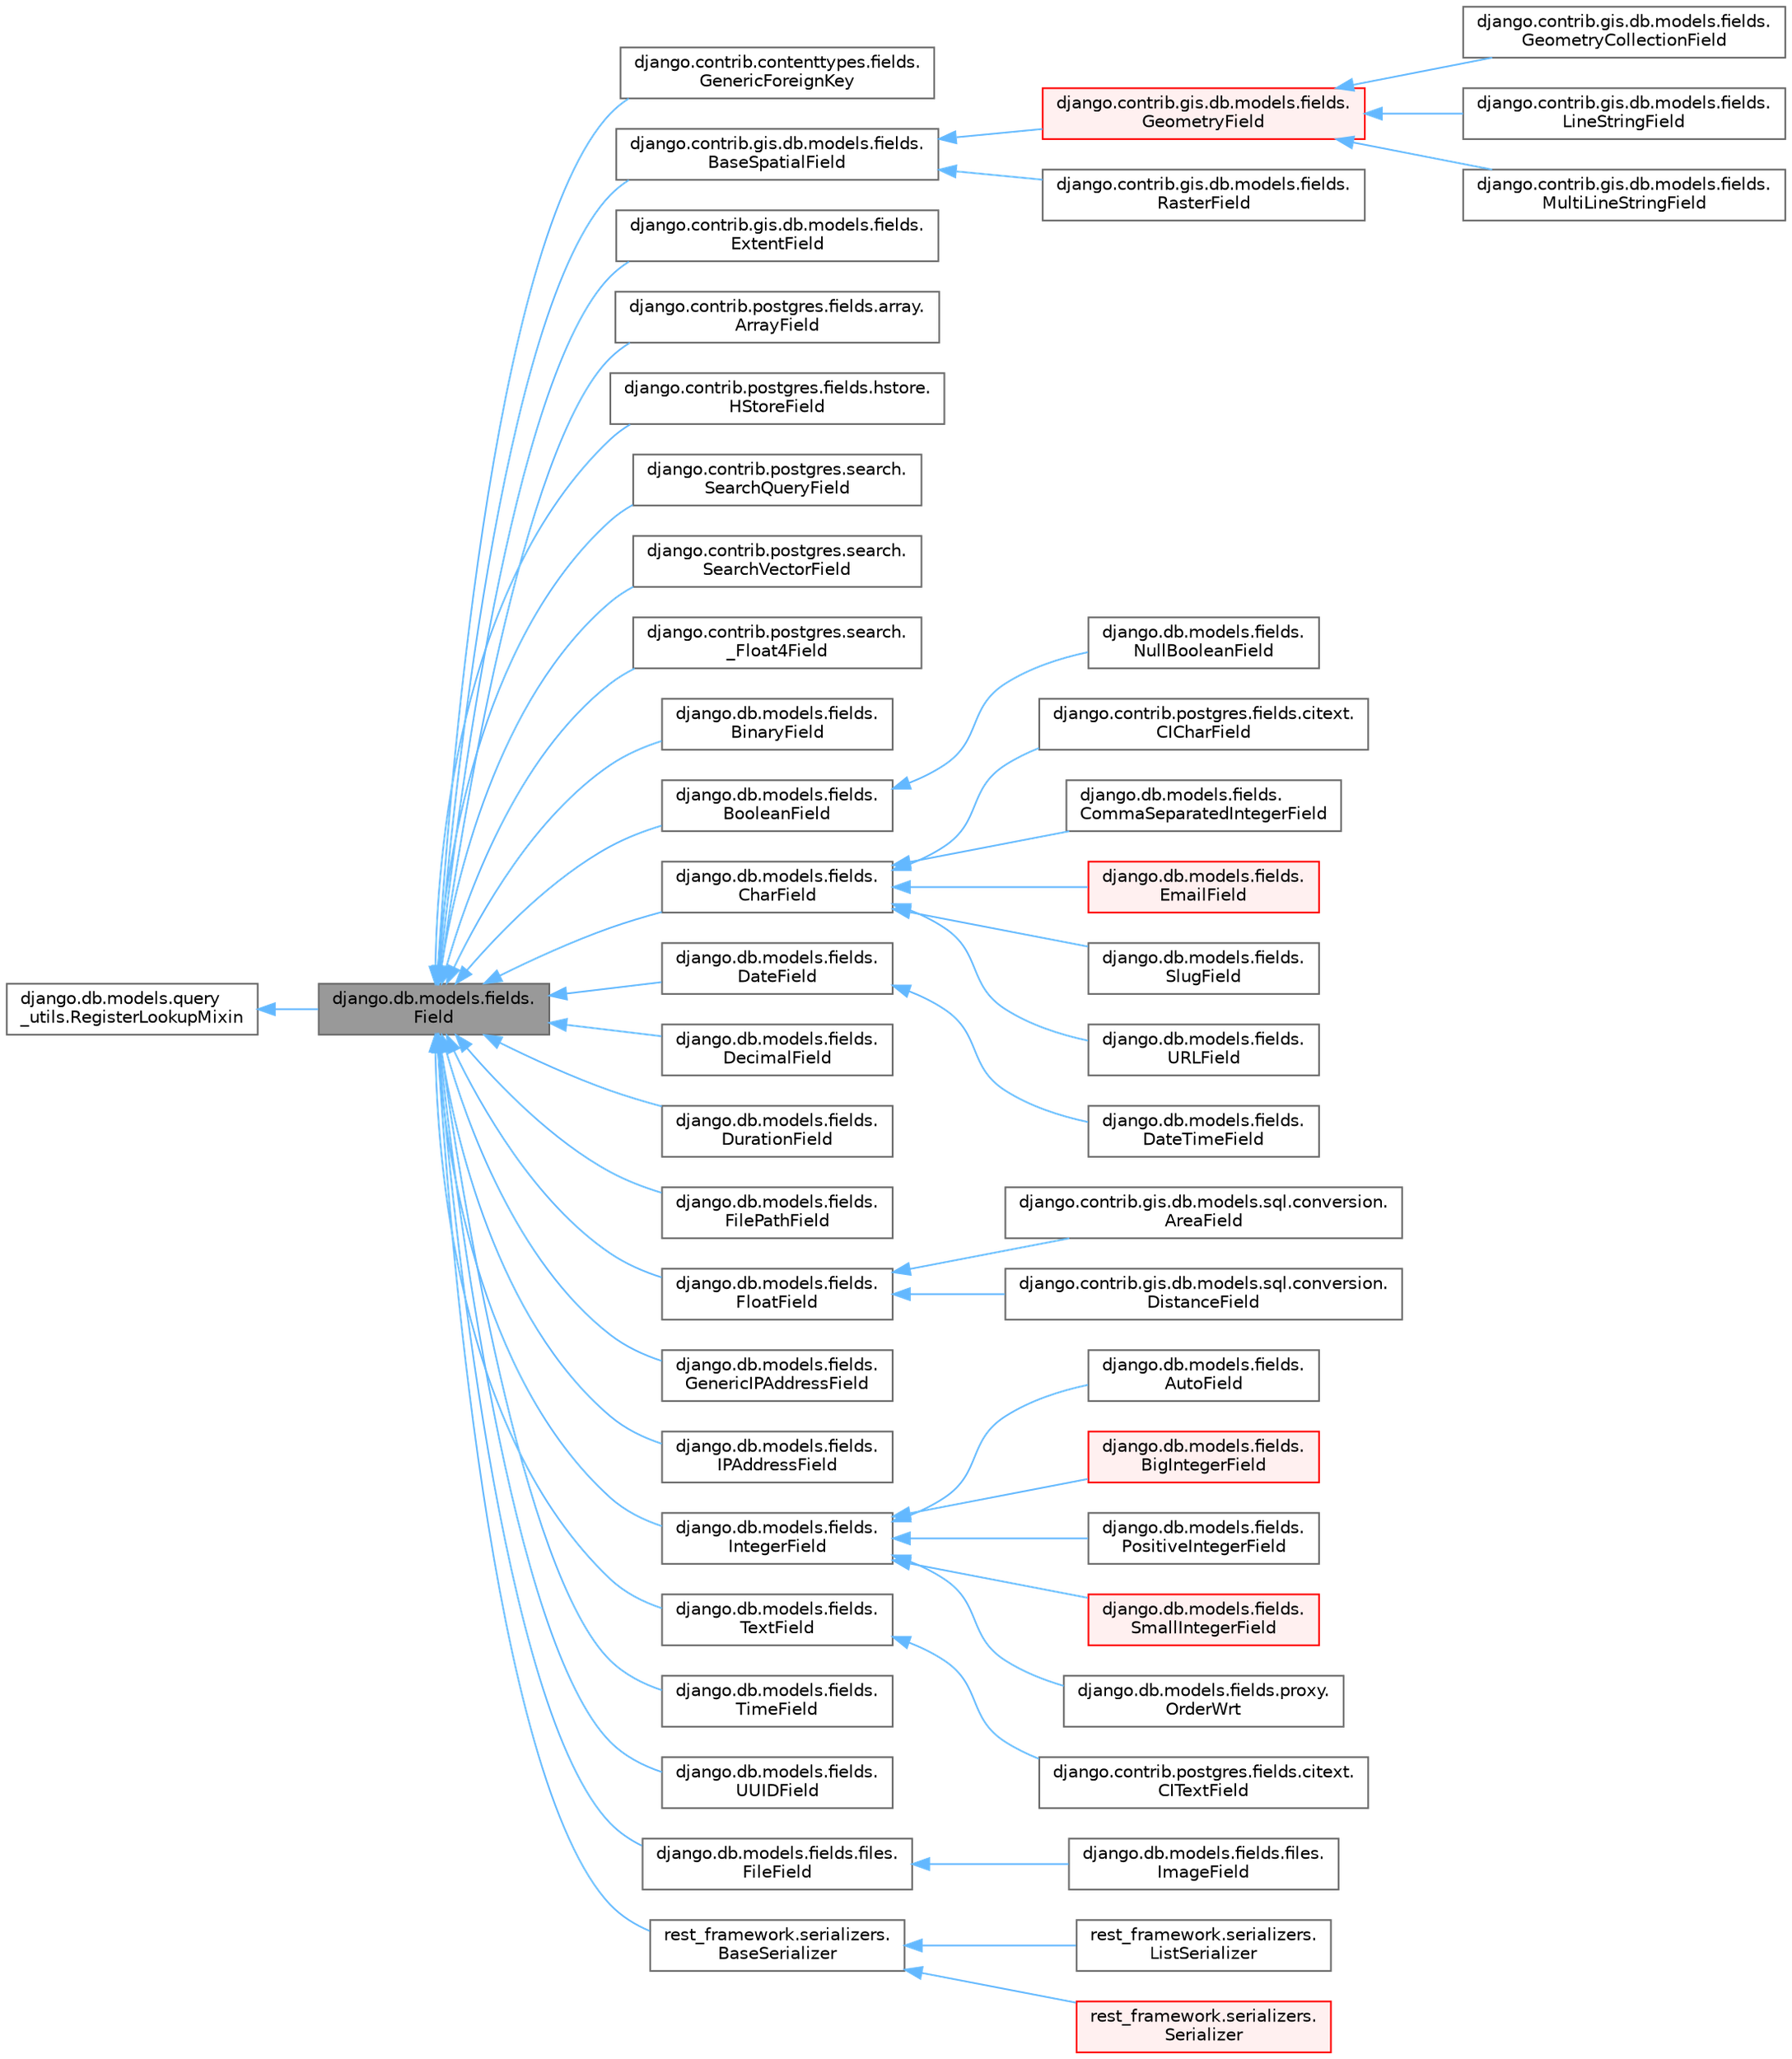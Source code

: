 digraph "django.db.models.fields.Field"
{
 // LATEX_PDF_SIZE
  bgcolor="transparent";
  edge [fontname=Helvetica,fontsize=10,labelfontname=Helvetica,labelfontsize=10];
  node [fontname=Helvetica,fontsize=10,shape=box,height=0.2,width=0.4];
  rankdir="LR";
  Node1 [id="Node000001",label="django.db.models.fields.\lField",height=0.2,width=0.4,color="gray40", fillcolor="grey60", style="filled", fontcolor="black",tooltip=" "];
  Node2 -> Node1 [id="edge49_Node000001_Node000002",dir="back",color="steelblue1",style="solid",tooltip=" "];
  Node2 [id="Node000002",label="django.db.models.query\l_utils.RegisterLookupMixin",height=0.2,width=0.4,color="gray40", fillcolor="white", style="filled",URL="$classdjango_1_1db_1_1models_1_1query__utils_1_1RegisterLookupMixin.html",tooltip=" "];
  Node1 -> Node3 [id="edge50_Node000001_Node000003",dir="back",color="steelblue1",style="solid",tooltip=" "];
  Node3 [id="Node000003",label="django.contrib.contenttypes.fields.\lGenericForeignKey",height=0.2,width=0.4,color="gray40", fillcolor="white", style="filled",URL="$classdjango_1_1contrib_1_1contenttypes_1_1fields_1_1GenericForeignKey.html",tooltip=" "];
  Node1 -> Node4 [id="edge51_Node000001_Node000004",dir="back",color="steelblue1",style="solid",tooltip=" "];
  Node4 [id="Node000004",label="django.contrib.gis.db.models.fields.\lBaseSpatialField",height=0.2,width=0.4,color="gray40", fillcolor="white", style="filled",URL="$classdjango_1_1contrib_1_1gis_1_1db_1_1models_1_1fields_1_1BaseSpatialField.html",tooltip=" "];
  Node4 -> Node5 [id="edge52_Node000004_Node000005",dir="back",color="steelblue1",style="solid",tooltip=" "];
  Node5 [id="Node000005",label="django.contrib.gis.db.models.fields.\lGeometryField",height=0.2,width=0.4,color="red", fillcolor="#FFF0F0", style="filled",URL="$classdjango_1_1contrib_1_1gis_1_1db_1_1models_1_1fields_1_1GeometryField.html",tooltip=" "];
  Node5 -> Node6 [id="edge53_Node000005_Node000006",dir="back",color="steelblue1",style="solid",tooltip=" "];
  Node6 [id="Node000006",label="django.contrib.gis.db.models.fields.\lGeometryCollectionField",height=0.2,width=0.4,color="gray40", fillcolor="white", style="filled",URL="$classdjango_1_1contrib_1_1gis_1_1db_1_1models_1_1fields_1_1GeometryCollectionField.html",tooltip=" "];
  Node5 -> Node7 [id="edge54_Node000005_Node000007",dir="back",color="steelblue1",style="solid",tooltip=" "];
  Node7 [id="Node000007",label="django.contrib.gis.db.models.fields.\lLineStringField",height=0.2,width=0.4,color="gray40", fillcolor="white", style="filled",URL="$classdjango_1_1contrib_1_1gis_1_1db_1_1models_1_1fields_1_1LineStringField.html",tooltip=" "];
  Node5 -> Node8 [id="edge55_Node000005_Node000008",dir="back",color="steelblue1",style="solid",tooltip=" "];
  Node8 [id="Node000008",label="django.contrib.gis.db.models.fields.\lMultiLineStringField",height=0.2,width=0.4,color="gray40", fillcolor="white", style="filled",URL="$classdjango_1_1contrib_1_1gis_1_1db_1_1models_1_1fields_1_1MultiLineStringField.html",tooltip=" "];
  Node4 -> Node13 [id="edge56_Node000004_Node000013",dir="back",color="steelblue1",style="solid",tooltip=" "];
  Node13 [id="Node000013",label="django.contrib.gis.db.models.fields.\lRasterField",height=0.2,width=0.4,color="gray40", fillcolor="white", style="filled",URL="$classdjango_1_1contrib_1_1gis_1_1db_1_1models_1_1fields_1_1RasterField.html",tooltip=" "];
  Node1 -> Node14 [id="edge57_Node000001_Node000014",dir="back",color="steelblue1",style="solid",tooltip=" "];
  Node14 [id="Node000014",label="django.contrib.gis.db.models.fields.\lExtentField",height=0.2,width=0.4,color="gray40", fillcolor="white", style="filled",URL="$classdjango_1_1contrib_1_1gis_1_1db_1_1models_1_1fields_1_1ExtentField.html",tooltip=" "];
  Node1 -> Node15 [id="edge58_Node000001_Node000015",dir="back",color="steelblue1",style="solid",tooltip=" "];
  Node15 [id="Node000015",label="django.contrib.postgres.fields.array.\lArrayField",height=0.2,width=0.4,color="gray40", fillcolor="white", style="filled",URL="$classdjango_1_1contrib_1_1postgres_1_1fields_1_1array_1_1ArrayField.html",tooltip=" "];
  Node1 -> Node16 [id="edge59_Node000001_Node000016",dir="back",color="steelblue1",style="solid",tooltip=" "];
  Node16 [id="Node000016",label="django.contrib.postgres.fields.hstore.\lHStoreField",height=0.2,width=0.4,color="gray40", fillcolor="white", style="filled",URL="$classdjango_1_1contrib_1_1postgres_1_1fields_1_1hstore_1_1HStoreField.html",tooltip=" "];
  Node1 -> Node17 [id="edge60_Node000001_Node000017",dir="back",color="steelblue1",style="solid",tooltip=" "];
  Node17 [id="Node000017",label="django.contrib.postgres.search.\lSearchQueryField",height=0.2,width=0.4,color="gray40", fillcolor="white", style="filled",URL="$classdjango_1_1contrib_1_1postgres_1_1search_1_1SearchQueryField.html",tooltip=" "];
  Node1 -> Node18 [id="edge61_Node000001_Node000018",dir="back",color="steelblue1",style="solid",tooltip=" "];
  Node18 [id="Node000018",label="django.contrib.postgres.search.\lSearchVectorField",height=0.2,width=0.4,color="gray40", fillcolor="white", style="filled",URL="$classdjango_1_1contrib_1_1postgres_1_1search_1_1SearchVectorField.html",tooltip=" "];
  Node1 -> Node19 [id="edge62_Node000001_Node000019",dir="back",color="steelblue1",style="solid",tooltip=" "];
  Node19 [id="Node000019",label="django.contrib.postgres.search.\l_Float4Field",height=0.2,width=0.4,color="gray40", fillcolor="white", style="filled",URL="$classdjango_1_1contrib_1_1postgres_1_1search_1_1__Float4Field.html",tooltip=" "];
  Node1 -> Node20 [id="edge63_Node000001_Node000020",dir="back",color="steelblue1",style="solid",tooltip=" "];
  Node20 [id="Node000020",label="django.db.models.fields.\lBinaryField",height=0.2,width=0.4,color="gray40", fillcolor="white", style="filled",URL="$classdjango_1_1db_1_1models_1_1fields_1_1BinaryField.html",tooltip=" "];
  Node1 -> Node21 [id="edge64_Node000001_Node000021",dir="back",color="steelblue1",style="solid",tooltip=" "];
  Node21 [id="Node000021",label="django.db.models.fields.\lBooleanField",height=0.2,width=0.4,color="gray40", fillcolor="white", style="filled",URL="$classdjango_1_1db_1_1models_1_1fields_1_1BooleanField.html",tooltip=" "];
  Node21 -> Node22 [id="edge65_Node000021_Node000022",dir="back",color="steelblue1",style="solid",tooltip=" "];
  Node22 [id="Node000022",label="django.db.models.fields.\lNullBooleanField",height=0.2,width=0.4,color="gray40", fillcolor="white", style="filled",URL="$classdjango_1_1db_1_1models_1_1fields_1_1NullBooleanField.html",tooltip=" "];
  Node1 -> Node23 [id="edge66_Node000001_Node000023",dir="back",color="steelblue1",style="solid",tooltip=" "];
  Node23 [id="Node000023",label="django.db.models.fields.\lCharField",height=0.2,width=0.4,color="gray40", fillcolor="white", style="filled",URL="$classdjango_1_1db_1_1models_1_1fields_1_1CharField.html",tooltip=" "];
  Node23 -> Node24 [id="edge67_Node000023_Node000024",dir="back",color="steelblue1",style="solid",tooltip=" "];
  Node24 [id="Node000024",label="django.contrib.postgres.fields.citext.\lCICharField",height=0.2,width=0.4,color="gray40", fillcolor="white", style="filled",URL="$classdjango_1_1contrib_1_1postgres_1_1fields_1_1citext_1_1CICharField.html",tooltip=" "];
  Node23 -> Node25 [id="edge68_Node000023_Node000025",dir="back",color="steelblue1",style="solid",tooltip=" "];
  Node25 [id="Node000025",label="django.db.models.fields.\lCommaSeparatedIntegerField",height=0.2,width=0.4,color="gray40", fillcolor="white", style="filled",URL="$classdjango_1_1db_1_1models_1_1fields_1_1CommaSeparatedIntegerField.html",tooltip=" "];
  Node23 -> Node26 [id="edge69_Node000023_Node000026",dir="back",color="steelblue1",style="solid",tooltip=" "];
  Node26 [id="Node000026",label="django.db.models.fields.\lEmailField",height=0.2,width=0.4,color="red", fillcolor="#FFF0F0", style="filled",URL="$classdjango_1_1db_1_1models_1_1fields_1_1EmailField.html",tooltip=" "];
  Node23 -> Node28 [id="edge70_Node000023_Node000028",dir="back",color="steelblue1",style="solid",tooltip=" "];
  Node28 [id="Node000028",label="django.db.models.fields.\lSlugField",height=0.2,width=0.4,color="gray40", fillcolor="white", style="filled",URL="$classdjango_1_1db_1_1models_1_1fields_1_1SlugField.html",tooltip=" "];
  Node23 -> Node29 [id="edge71_Node000023_Node000029",dir="back",color="steelblue1",style="solid",tooltip=" "];
  Node29 [id="Node000029",label="django.db.models.fields.\lURLField",height=0.2,width=0.4,color="gray40", fillcolor="white", style="filled",URL="$classdjango_1_1db_1_1models_1_1fields_1_1URLField.html",tooltip=" "];
  Node1 -> Node30 [id="edge72_Node000001_Node000030",dir="back",color="steelblue1",style="solid",tooltip=" "];
  Node30 [id="Node000030",label="django.db.models.fields.\lDateField",height=0.2,width=0.4,color="gray40", fillcolor="white", style="filled",URL="$classdjango_1_1db_1_1models_1_1fields_1_1DateField.html",tooltip=" "];
  Node30 -> Node31 [id="edge73_Node000030_Node000031",dir="back",color="steelblue1",style="solid",tooltip=" "];
  Node31 [id="Node000031",label="django.db.models.fields.\lDateTimeField",height=0.2,width=0.4,color="gray40", fillcolor="white", style="filled",URL="$classdjango_1_1db_1_1models_1_1fields_1_1DateTimeField.html",tooltip=" "];
  Node1 -> Node32 [id="edge74_Node000001_Node000032",dir="back",color="steelblue1",style="solid",tooltip=" "];
  Node32 [id="Node000032",label="django.db.models.fields.\lDecimalField",height=0.2,width=0.4,color="gray40", fillcolor="white", style="filled",URL="$classdjango_1_1db_1_1models_1_1fields_1_1DecimalField.html",tooltip=" "];
  Node1 -> Node33 [id="edge75_Node000001_Node000033",dir="back",color="steelblue1",style="solid",tooltip=" "];
  Node33 [id="Node000033",label="django.db.models.fields.\lDurationField",height=0.2,width=0.4,color="gray40", fillcolor="white", style="filled",URL="$classdjango_1_1db_1_1models_1_1fields_1_1DurationField.html",tooltip=" "];
  Node1 -> Node34 [id="edge76_Node000001_Node000034",dir="back",color="steelblue1",style="solid",tooltip=" "];
  Node34 [id="Node000034",label="django.db.models.fields.\lFilePathField",height=0.2,width=0.4,color="gray40", fillcolor="white", style="filled",URL="$classdjango_1_1db_1_1models_1_1fields_1_1FilePathField.html",tooltip=" "];
  Node1 -> Node35 [id="edge77_Node000001_Node000035",dir="back",color="steelblue1",style="solid",tooltip=" "];
  Node35 [id="Node000035",label="django.db.models.fields.\lFloatField",height=0.2,width=0.4,color="gray40", fillcolor="white", style="filled",URL="$classdjango_1_1db_1_1models_1_1fields_1_1FloatField.html",tooltip=" "];
  Node35 -> Node36 [id="edge78_Node000035_Node000036",dir="back",color="steelblue1",style="solid",tooltip=" "];
  Node36 [id="Node000036",label="django.contrib.gis.db.models.sql.conversion.\lAreaField",height=0.2,width=0.4,color="gray40", fillcolor="white", style="filled",URL="$classdjango_1_1contrib_1_1gis_1_1db_1_1models_1_1sql_1_1conversion_1_1AreaField.html",tooltip=" "];
  Node35 -> Node37 [id="edge79_Node000035_Node000037",dir="back",color="steelblue1",style="solid",tooltip=" "];
  Node37 [id="Node000037",label="django.contrib.gis.db.models.sql.conversion.\lDistanceField",height=0.2,width=0.4,color="gray40", fillcolor="white", style="filled",URL="$classdjango_1_1contrib_1_1gis_1_1db_1_1models_1_1sql_1_1conversion_1_1DistanceField.html",tooltip=" "];
  Node1 -> Node38 [id="edge80_Node000001_Node000038",dir="back",color="steelblue1",style="solid",tooltip=" "];
  Node38 [id="Node000038",label="django.db.models.fields.\lGenericIPAddressField",height=0.2,width=0.4,color="gray40", fillcolor="white", style="filled",URL="$classdjango_1_1db_1_1models_1_1fields_1_1GenericIPAddressField.html",tooltip=" "];
  Node1 -> Node39 [id="edge81_Node000001_Node000039",dir="back",color="steelblue1",style="solid",tooltip=" "];
  Node39 [id="Node000039",label="django.db.models.fields.\lIPAddressField",height=0.2,width=0.4,color="gray40", fillcolor="white", style="filled",URL="$classdjango_1_1db_1_1models_1_1fields_1_1IPAddressField.html",tooltip=" "];
  Node1 -> Node40 [id="edge82_Node000001_Node000040",dir="back",color="steelblue1",style="solid",tooltip=" "];
  Node40 [id="Node000040",label="django.db.models.fields.\lIntegerField",height=0.2,width=0.4,color="gray40", fillcolor="white", style="filled",URL="$classdjango_1_1db_1_1models_1_1fields_1_1IntegerField.html",tooltip=" "];
  Node40 -> Node41 [id="edge83_Node000040_Node000041",dir="back",color="steelblue1",style="solid",tooltip=" "];
  Node41 [id="Node000041",label="django.db.models.fields.\lAutoField",height=0.2,width=0.4,color="gray40", fillcolor="white", style="filled",URL="$classdjango_1_1db_1_1models_1_1fields_1_1AutoField.html",tooltip=" "];
  Node40 -> Node42 [id="edge84_Node000040_Node000042",dir="back",color="steelblue1",style="solid",tooltip=" "];
  Node42 [id="Node000042",label="django.db.models.fields.\lBigIntegerField",height=0.2,width=0.4,color="red", fillcolor="#FFF0F0", style="filled",URL="$classdjango_1_1db_1_1models_1_1fields_1_1BigIntegerField.html",tooltip=" "];
  Node40 -> Node45 [id="edge85_Node000040_Node000045",dir="back",color="steelblue1",style="solid",tooltip=" "];
  Node45 [id="Node000045",label="django.db.models.fields.\lPositiveIntegerField",height=0.2,width=0.4,color="gray40", fillcolor="white", style="filled",URL="$classdjango_1_1db_1_1models_1_1fields_1_1PositiveIntegerField.html",tooltip=" "];
  Node40 -> Node46 [id="edge86_Node000040_Node000046",dir="back",color="steelblue1",style="solid",tooltip=" "];
  Node46 [id="Node000046",label="django.db.models.fields.\lSmallIntegerField",height=0.2,width=0.4,color="red", fillcolor="#FFF0F0", style="filled",URL="$classdjango_1_1db_1_1models_1_1fields_1_1SmallIntegerField.html",tooltip=" "];
  Node40 -> Node49 [id="edge87_Node000040_Node000049",dir="back",color="steelblue1",style="solid",tooltip=" "];
  Node49 [id="Node000049",label="django.db.models.fields.proxy.\lOrderWrt",height=0.2,width=0.4,color="gray40", fillcolor="white", style="filled",URL="$classdjango_1_1db_1_1models_1_1fields_1_1proxy_1_1OrderWrt.html",tooltip=" "];
  Node1 -> Node50 [id="edge88_Node000001_Node000050",dir="back",color="steelblue1",style="solid",tooltip=" "];
  Node50 [id="Node000050",label="django.db.models.fields.\lTextField",height=0.2,width=0.4,color="gray40", fillcolor="white", style="filled",URL="$classdjango_1_1db_1_1models_1_1fields_1_1TextField.html",tooltip=" "];
  Node50 -> Node51 [id="edge89_Node000050_Node000051",dir="back",color="steelblue1",style="solid",tooltip=" "];
  Node51 [id="Node000051",label="django.contrib.postgres.fields.citext.\lCITextField",height=0.2,width=0.4,color="gray40", fillcolor="white", style="filled",URL="$classdjango_1_1contrib_1_1postgres_1_1fields_1_1citext_1_1CITextField.html",tooltip=" "];
  Node1 -> Node52 [id="edge90_Node000001_Node000052",dir="back",color="steelblue1",style="solid",tooltip=" "];
  Node52 [id="Node000052",label="django.db.models.fields.\lTimeField",height=0.2,width=0.4,color="gray40", fillcolor="white", style="filled",URL="$classdjango_1_1db_1_1models_1_1fields_1_1TimeField.html",tooltip=" "];
  Node1 -> Node53 [id="edge91_Node000001_Node000053",dir="back",color="steelblue1",style="solid",tooltip=" "];
  Node53 [id="Node000053",label="django.db.models.fields.\lUUIDField",height=0.2,width=0.4,color="gray40", fillcolor="white", style="filled",URL="$classdjango_1_1db_1_1models_1_1fields_1_1UUIDField.html",tooltip=" "];
  Node1 -> Node54 [id="edge92_Node000001_Node000054",dir="back",color="steelblue1",style="solid",tooltip=" "];
  Node54 [id="Node000054",label="django.db.models.fields.files.\lFileField",height=0.2,width=0.4,color="gray40", fillcolor="white", style="filled",URL="$classdjango_1_1db_1_1models_1_1fields_1_1files_1_1FileField.html",tooltip=" "];
  Node54 -> Node55 [id="edge93_Node000054_Node000055",dir="back",color="steelblue1",style="solid",tooltip=" "];
  Node55 [id="Node000055",label="django.db.models.fields.files.\lImageField",height=0.2,width=0.4,color="gray40", fillcolor="white", style="filled",URL="$classdjango_1_1db_1_1models_1_1fields_1_1files_1_1ImageField.html",tooltip=" "];
  Node1 -> Node56 [id="edge94_Node000001_Node000056",dir="back",color="steelblue1",style="solid",tooltip=" "];
  Node56 [id="Node000056",label="rest_framework.serializers.\lBaseSerializer",height=0.2,width=0.4,color="gray40", fillcolor="white", style="filled",URL="$classrest__framework_1_1serializers_1_1BaseSerializer.html",tooltip=" "];
  Node56 -> Node57 [id="edge95_Node000056_Node000057",dir="back",color="steelblue1",style="solid",tooltip=" "];
  Node57 [id="Node000057",label="rest_framework.serializers.\lListSerializer",height=0.2,width=0.4,color="gray40", fillcolor="white", style="filled",URL="$classrest__framework_1_1serializers_1_1ListSerializer.html",tooltip=" "];
  Node56 -> Node58 [id="edge96_Node000056_Node000058",dir="back",color="steelblue1",style="solid",tooltip=" "];
  Node58 [id="Node000058",label="rest_framework.serializers.\lSerializer",height=0.2,width=0.4,color="red", fillcolor="#FFF0F0", style="filled",URL="$classrest__framework_1_1serializers_1_1Serializer.html",tooltip=" "];
}
